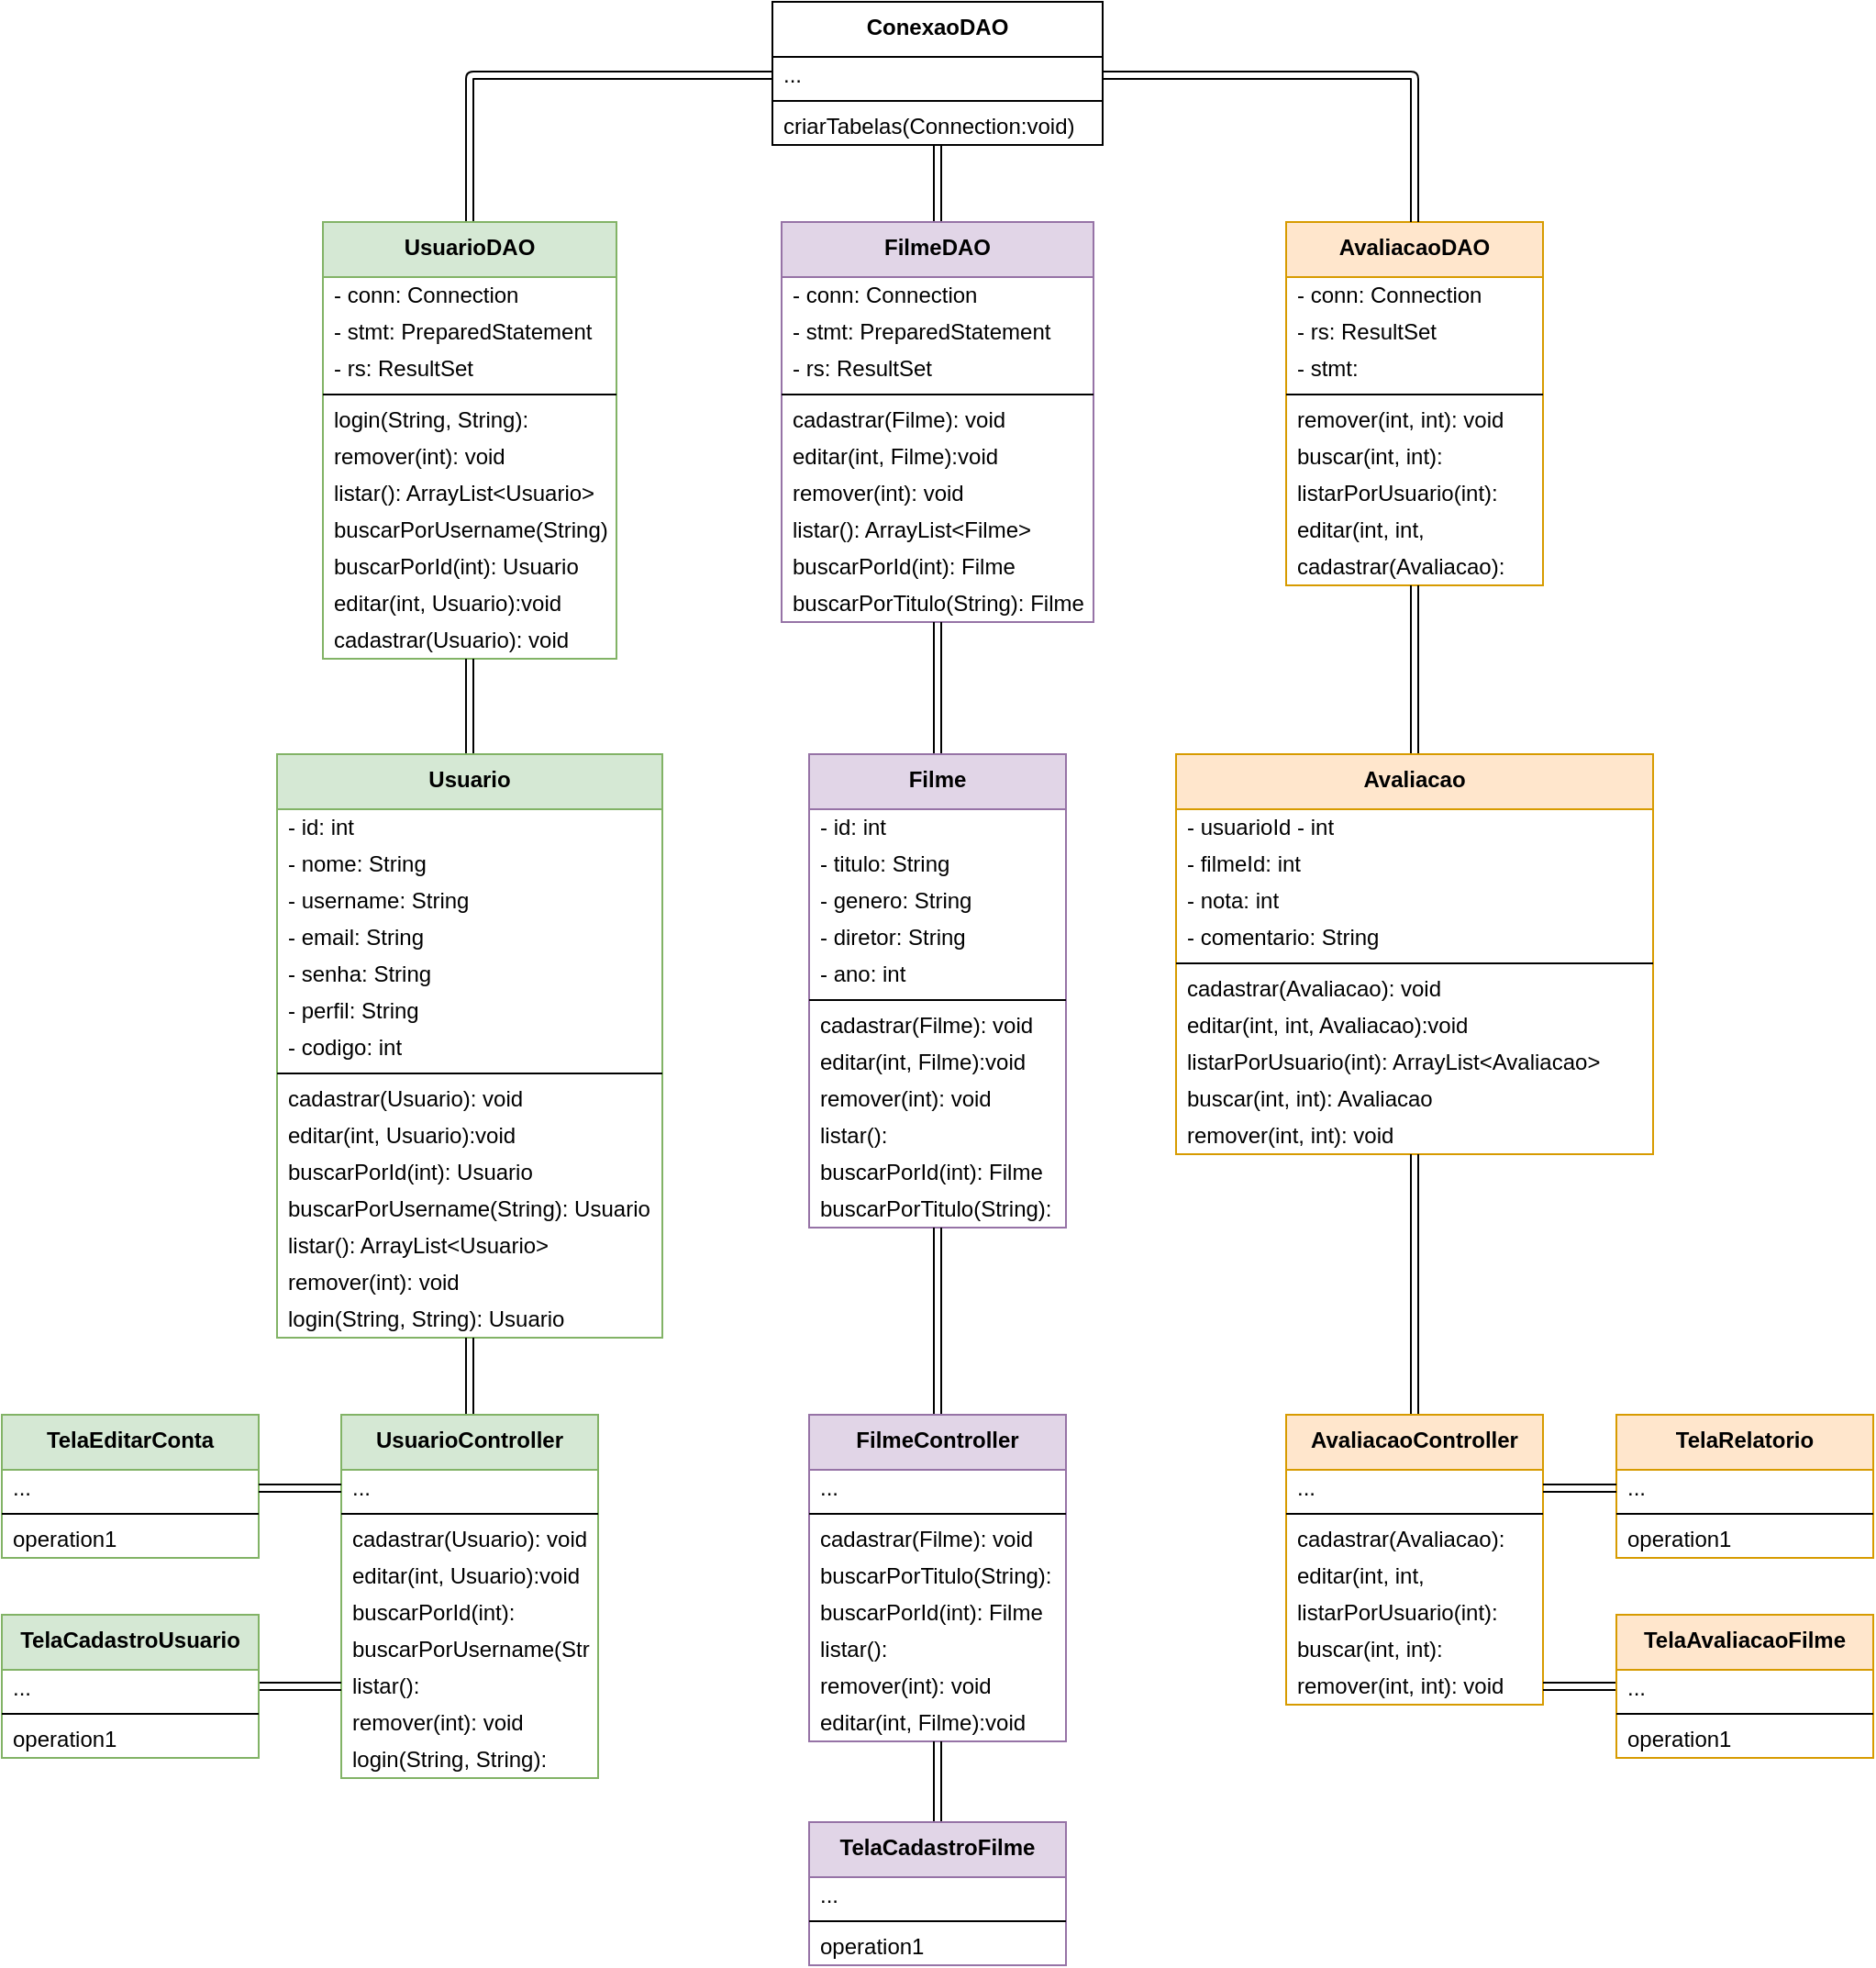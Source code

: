 <mxfile>
    <diagram id="ailxVuD2L2NNEw6C7hi7" name="Page-1">
        <mxGraphModel dx="1941" dy="849" grid="1" gridSize="10" guides="1" tooltips="1" connect="1" arrows="1" fold="1" page="1" pageScale="1" pageWidth="850" pageHeight="1100" math="0" shadow="0">
            <root>
                <mxCell id="0"/>
                <mxCell id="1" parent="0"/>
                <mxCell id="2" value="&lt;b&gt;ConexaoDAO&lt;/b&gt;" style="swimlane;fontStyle=0;align=center;verticalAlign=top;childLayout=stackLayout;horizontal=1;startSize=30;horizontalStack=0;resizeParent=1;resizeParentMax=0;resizeLast=0;collapsible=0;marginBottom=0;html=1;whiteSpace=wrap;" parent="1" vertex="1">
                    <mxGeometry x="180" y="30" width="180" height="78" as="geometry"/>
                </mxCell>
                <mxCell id="6" value="..." style="text;html=1;strokeColor=none;fillColor=none;align=left;verticalAlign=middle;spacingLeft=4;spacingRight=4;overflow=hidden;rotatable=0;points=[[0,0.5],[1,0.5]];portConstraint=eastwest;whiteSpace=wrap;" parent="2" vertex="1">
                    <mxGeometry y="30" width="180" height="20" as="geometry"/>
                </mxCell>
                <mxCell id="7" value="" style="line;strokeWidth=1;fillColor=none;align=left;verticalAlign=middle;spacingTop=-1;spacingLeft=3;spacingRight=3;rotatable=0;labelPosition=right;points=[];portConstraint=eastwest;" parent="2" vertex="1">
                    <mxGeometry y="50" width="180" height="8" as="geometry"/>
                </mxCell>
                <mxCell id="166" value="criarTabelas(Connection:void)" style="text;html=1;strokeColor=none;fillColor=none;align=left;verticalAlign=middle;spacingLeft=4;spacingRight=4;overflow=hidden;rotatable=0;points=[[0,0.5],[1,0.5]];portConstraint=eastwest;whiteSpace=wrap;" vertex="1" parent="2">
                    <mxGeometry y="58" width="180" height="20" as="geometry"/>
                </mxCell>
                <mxCell id="165" style="edgeStyle=none;html=1;exitX=0.5;exitY=0;exitDx=0;exitDy=0;entryX=0;entryY=0.5;entryDx=0;entryDy=0;shape=link;" edge="1" parent="1" source="10" target="6">
                    <mxGeometry relative="1" as="geometry">
                        <Array as="points">
                            <mxPoint x="15" y="70"/>
                        </Array>
                    </mxGeometry>
                </mxCell>
                <mxCell id="10" value="&lt;b&gt;UsuarioDAO&lt;/b&gt;" style="swimlane;fontStyle=0;align=center;verticalAlign=top;childLayout=stackLayout;horizontal=1;startSize=30;horizontalStack=0;resizeParent=1;resizeParentMax=0;resizeLast=0;collapsible=0;marginBottom=0;html=1;whiteSpace=wrap;fillColor=#d5e8d4;strokeColor=#82b366;" parent="1" vertex="1">
                    <mxGeometry x="-65" y="150" width="160" height="238" as="geometry"/>
                </mxCell>
                <mxCell id="11" value="- conn: Connection" style="text;html=1;strokeColor=none;fillColor=none;align=left;verticalAlign=middle;spacingLeft=4;spacingRight=4;overflow=hidden;rotatable=0;points=[[0,0.5],[1,0.5]];portConstraint=eastwest;whiteSpace=wrap;" parent="10" vertex="1">
                    <mxGeometry y="30" width="160" height="20" as="geometry"/>
                </mxCell>
                <mxCell id="49" value="- stmt: PreparedStatement" style="text;html=1;strokeColor=none;fillColor=none;align=left;verticalAlign=middle;spacingLeft=4;spacingRight=4;overflow=hidden;rotatable=0;points=[[0,0.5],[1,0.5]];portConstraint=eastwest;whiteSpace=wrap;" parent="10" vertex="1">
                    <mxGeometry y="50" width="160" height="20" as="geometry"/>
                </mxCell>
                <mxCell id="50" value="- rs: ResultSet" style="text;html=1;strokeColor=none;fillColor=none;align=left;verticalAlign=middle;spacingLeft=4;spacingRight=4;overflow=hidden;rotatable=0;points=[[0,0.5],[1,0.5]];portConstraint=eastwest;whiteSpace=wrap;" parent="10" vertex="1">
                    <mxGeometry y="70" width="160" height="20" as="geometry"/>
                </mxCell>
                <mxCell id="12" value="" style="line;strokeWidth=1;fillColor=none;align=left;verticalAlign=middle;spacingTop=-1;spacingLeft=3;spacingRight=3;rotatable=0;labelPosition=right;points=[];portConstraint=eastwest;" parent="10" vertex="1">
                    <mxGeometry y="90" width="160" height="8" as="geometry"/>
                </mxCell>
                <mxCell id="102" value="login(String, String): Usuario" style="text;html=1;strokeColor=none;fillColor=none;align=left;verticalAlign=middle;spacingLeft=4;spacingRight=4;overflow=hidden;rotatable=0;points=[[0,0.5],[1,0.5]];portConstraint=eastwest;whiteSpace=wrap;" vertex="1" parent="10">
                    <mxGeometry y="98" width="160" height="20" as="geometry"/>
                </mxCell>
                <mxCell id="101" value="remover(int): void" style="text;html=1;strokeColor=none;fillColor=none;align=left;verticalAlign=middle;spacingLeft=4;spacingRight=4;overflow=hidden;rotatable=0;points=[[0,0.5],[1,0.5]];portConstraint=eastwest;whiteSpace=wrap;" vertex="1" parent="10">
                    <mxGeometry y="118" width="160" height="20" as="geometry"/>
                </mxCell>
                <mxCell id="100" value="listar(): ArrayList&amp;lt;Usuario&amp;gt;" style="text;html=1;strokeColor=none;fillColor=none;align=left;verticalAlign=middle;spacingLeft=4;spacingRight=4;overflow=hidden;rotatable=0;points=[[0,0.5],[1,0.5]];portConstraint=eastwest;whiteSpace=wrap;" vertex="1" parent="10">
                    <mxGeometry y="138" width="160" height="20" as="geometry"/>
                </mxCell>
                <mxCell id="99" value="buscarPorUsername(String): Usuario" style="text;html=1;strokeColor=none;fillColor=none;align=left;verticalAlign=middle;spacingLeft=4;spacingRight=4;overflow=hidden;rotatable=0;points=[[0,0.5],[1,0.5]];portConstraint=eastwest;whiteSpace=wrap;" vertex="1" parent="10">
                    <mxGeometry y="158" width="160" height="20" as="geometry"/>
                </mxCell>
                <mxCell id="98" value="buscarPorId(int): Usuario" style="text;html=1;strokeColor=none;fillColor=none;align=left;verticalAlign=middle;spacingLeft=4;spacingRight=4;overflow=hidden;rotatable=0;points=[[0,0.5],[1,0.5]];portConstraint=eastwest;whiteSpace=wrap;" vertex="1" parent="10">
                    <mxGeometry y="178" width="160" height="20" as="geometry"/>
                </mxCell>
                <mxCell id="97" value="editar(int, Usuario):void" style="text;html=1;strokeColor=none;fillColor=none;align=left;verticalAlign=middle;spacingLeft=4;spacingRight=4;overflow=hidden;rotatable=0;points=[[0,0.5],[1,0.5]];portConstraint=eastwest;whiteSpace=wrap;" vertex="1" parent="10">
                    <mxGeometry y="198" width="160" height="20" as="geometry"/>
                </mxCell>
                <mxCell id="96" value="cadastrar(Usuario): void" style="text;html=1;strokeColor=none;fillColor=none;align=left;verticalAlign=middle;spacingLeft=4;spacingRight=4;overflow=hidden;rotatable=0;points=[[0,0.5],[1,0.5]];portConstraint=eastwest;whiteSpace=wrap;" vertex="1" parent="10">
                    <mxGeometry y="218" width="160" height="20" as="geometry"/>
                </mxCell>
                <mxCell id="147" value="" style="edgeStyle=none;html=1;shape=link;" edge="1" parent="1" source="14">
                    <mxGeometry relative="1" as="geometry">
                        <mxPoint x="270" y="108" as="targetPoint"/>
                    </mxGeometry>
                </mxCell>
                <mxCell id="14" value="&lt;b&gt;FilmeDAO&lt;/b&gt;" style="swimlane;fontStyle=0;align=center;verticalAlign=top;childLayout=stackLayout;horizontal=1;startSize=30;horizontalStack=0;resizeParent=1;resizeParentMax=0;resizeLast=0;collapsible=0;marginBottom=0;html=1;whiteSpace=wrap;fillColor=#e1d5e7;strokeColor=#9673a6;" parent="1" vertex="1">
                    <mxGeometry x="185" y="150" width="170" height="218" as="geometry"/>
                </mxCell>
                <mxCell id="64" value="- conn: Connection" style="text;html=1;strokeColor=none;fillColor=none;align=left;verticalAlign=middle;spacingLeft=4;spacingRight=4;overflow=hidden;rotatable=0;points=[[0,0.5],[1,0.5]];portConstraint=eastwest;whiteSpace=wrap;" vertex="1" parent="14">
                    <mxGeometry y="30" width="170" height="20" as="geometry"/>
                </mxCell>
                <mxCell id="65" value="- stmt: PreparedStatement" style="text;html=1;strokeColor=none;fillColor=none;align=left;verticalAlign=middle;spacingLeft=4;spacingRight=4;overflow=hidden;rotatable=0;points=[[0,0.5],[1,0.5]];portConstraint=eastwest;whiteSpace=wrap;" vertex="1" parent="14">
                    <mxGeometry y="50" width="170" height="20" as="geometry"/>
                </mxCell>
                <mxCell id="66" value="- rs: ResultSet" style="text;html=1;strokeColor=none;fillColor=none;align=left;verticalAlign=middle;spacingLeft=4;spacingRight=4;overflow=hidden;rotatable=0;points=[[0,0.5],[1,0.5]];portConstraint=eastwest;whiteSpace=wrap;" vertex="1" parent="14">
                    <mxGeometry y="70" width="170" height="20" as="geometry"/>
                </mxCell>
                <mxCell id="16" value="" style="line;strokeWidth=1;fillColor=none;align=left;verticalAlign=middle;spacingTop=-1;spacingLeft=3;spacingRight=3;rotatable=0;labelPosition=right;points=[];portConstraint=eastwest;" parent="14" vertex="1">
                    <mxGeometry y="90" width="170" height="8" as="geometry"/>
                </mxCell>
                <mxCell id="110" value="cadastrar(Filme): void" style="text;html=1;strokeColor=none;fillColor=none;align=left;verticalAlign=middle;spacingLeft=4;spacingRight=4;overflow=hidden;rotatable=0;points=[[0,0.5],[1,0.5]];portConstraint=eastwest;whiteSpace=wrap;" vertex="1" parent="14">
                    <mxGeometry y="98" width="170" height="20" as="geometry"/>
                </mxCell>
                <mxCell id="111" value="editar(int, Filme):void" style="text;html=1;strokeColor=none;fillColor=none;align=left;verticalAlign=middle;spacingLeft=4;spacingRight=4;overflow=hidden;rotatable=0;points=[[0,0.5],[1,0.5]];portConstraint=eastwest;whiteSpace=wrap;" vertex="1" parent="14">
                    <mxGeometry y="118" width="170" height="20" as="geometry"/>
                </mxCell>
                <mxCell id="115" value="remover(int): void" style="text;html=1;strokeColor=none;fillColor=none;align=left;verticalAlign=middle;spacingLeft=4;spacingRight=4;overflow=hidden;rotatable=0;points=[[0,0.5],[1,0.5]];portConstraint=eastwest;whiteSpace=wrap;" vertex="1" parent="14">
                    <mxGeometry y="138" width="170" height="20" as="geometry"/>
                </mxCell>
                <mxCell id="114" value="listar(): ArrayList&amp;lt;Filme&amp;gt;" style="text;html=1;strokeColor=none;fillColor=none;align=left;verticalAlign=middle;spacingLeft=4;spacingRight=4;overflow=hidden;rotatable=0;points=[[0,0.5],[1,0.5]];portConstraint=eastwest;whiteSpace=wrap;" vertex="1" parent="14">
                    <mxGeometry y="158" width="170" height="20" as="geometry"/>
                </mxCell>
                <mxCell id="112" value="buscarPorId(int): Filme" style="text;html=1;strokeColor=none;fillColor=none;align=left;verticalAlign=middle;spacingLeft=4;spacingRight=4;overflow=hidden;rotatable=0;points=[[0,0.5],[1,0.5]];portConstraint=eastwest;whiteSpace=wrap;" vertex="1" parent="14">
                    <mxGeometry y="178" width="170" height="20" as="geometry"/>
                </mxCell>
                <mxCell id="117" value="buscarPorTitulo(String): Filme" style="text;html=1;strokeColor=none;fillColor=none;align=left;verticalAlign=middle;spacingLeft=4;spacingRight=4;overflow=hidden;rotatable=0;points=[[0,0.5],[1,0.5]];portConstraint=eastwest;whiteSpace=wrap;" vertex="1" parent="14">
                    <mxGeometry y="198" width="170" height="20" as="geometry"/>
                </mxCell>
                <mxCell id="18" value="&lt;b&gt;AvaliacaoDAO&lt;/b&gt;" style="swimlane;fontStyle=0;align=center;verticalAlign=top;childLayout=stackLayout;horizontal=1;startSize=30;horizontalStack=0;resizeParent=1;resizeParentMax=0;resizeLast=0;collapsible=0;marginBottom=0;html=1;whiteSpace=wrap;fillColor=#ffe6cc;strokeColor=#d79b00;" parent="1" vertex="1">
                    <mxGeometry x="460" y="150" width="140" height="198" as="geometry"/>
                </mxCell>
                <mxCell id="67" value="- conn: Connection" style="text;html=1;strokeColor=none;fillColor=none;align=left;verticalAlign=middle;spacingLeft=4;spacingRight=4;overflow=hidden;rotatable=0;points=[[0,0.5],[1,0.5]];portConstraint=eastwest;whiteSpace=wrap;" vertex="1" parent="18">
                    <mxGeometry y="30" width="140" height="20" as="geometry"/>
                </mxCell>
                <mxCell id="69" value="- rs: ResultSet" style="text;html=1;strokeColor=none;fillColor=none;align=left;verticalAlign=middle;spacingLeft=4;spacingRight=4;overflow=hidden;rotatable=0;points=[[0,0.5],[1,0.5]];portConstraint=eastwest;whiteSpace=wrap;" vertex="1" parent="18">
                    <mxGeometry y="50" width="140" height="20" as="geometry"/>
                </mxCell>
                <mxCell id="68" value="- stmt: PreparedStatement" style="text;html=1;strokeColor=none;fillColor=none;align=left;verticalAlign=middle;spacingLeft=4;spacingRight=4;overflow=hidden;rotatable=0;points=[[0,0.5],[1,0.5]];portConstraint=eastwest;whiteSpace=wrap;" vertex="1" parent="18">
                    <mxGeometry y="70" width="140" height="20" as="geometry"/>
                </mxCell>
                <mxCell id="20" value="" style="line;strokeWidth=1;fillColor=none;align=left;verticalAlign=middle;spacingTop=-1;spacingLeft=3;spacingRight=3;rotatable=0;labelPosition=right;points=[];portConstraint=eastwest;" parent="18" vertex="1">
                    <mxGeometry y="90" width="140" height="8" as="geometry"/>
                </mxCell>
                <mxCell id="145" value="remover(int, int): void" style="text;html=1;strokeColor=none;fillColor=none;align=left;verticalAlign=middle;spacingLeft=4;spacingRight=4;overflow=hidden;rotatable=0;points=[[0,0.5],[1,0.5]];portConstraint=eastwest;whiteSpace=wrap;" vertex="1" parent="18">
                    <mxGeometry y="98" width="140" height="20" as="geometry"/>
                </mxCell>
                <mxCell id="144" value="buscar(int, int): Avaliacao" style="text;html=1;strokeColor=none;fillColor=none;align=left;verticalAlign=middle;spacingLeft=4;spacingRight=4;overflow=hidden;rotatable=0;points=[[0,0.5],[1,0.5]];portConstraint=eastwest;whiteSpace=wrap;" vertex="1" parent="18">
                    <mxGeometry y="118" width="140" height="20" as="geometry"/>
                </mxCell>
                <mxCell id="143" value="listarPorUsuario(int): ArrayList&amp;lt;Avaliacao&amp;gt;" style="text;html=1;strokeColor=none;fillColor=none;align=left;verticalAlign=middle;spacingLeft=4;spacingRight=4;overflow=hidden;rotatable=0;points=[[0,0.5],[1,0.5]];portConstraint=eastwest;whiteSpace=wrap;" vertex="1" parent="18">
                    <mxGeometry y="138" width="140" height="20" as="geometry"/>
                </mxCell>
                <mxCell id="142" value="editar(int, int, Avaliacao):void" style="text;html=1;strokeColor=none;fillColor=none;align=left;verticalAlign=middle;spacingLeft=4;spacingRight=4;overflow=hidden;rotatable=0;points=[[0,0.5],[1,0.5]];portConstraint=eastwest;whiteSpace=wrap;" vertex="1" parent="18">
                    <mxGeometry y="158" width="140" height="20" as="geometry"/>
                </mxCell>
                <mxCell id="141" value="cadastrar(Avaliacao): void" style="text;html=1;strokeColor=none;fillColor=none;align=left;verticalAlign=middle;spacingLeft=4;spacingRight=4;overflow=hidden;rotatable=0;points=[[0,0.5],[1,0.5]];portConstraint=eastwest;whiteSpace=wrap;" vertex="1" parent="18">
                    <mxGeometry y="178" width="140" height="20" as="geometry"/>
                </mxCell>
                <mxCell id="149" value="" style="edgeStyle=none;html=1;shape=link;" edge="1" parent="1" source="22" target="96">
                    <mxGeometry relative="1" as="geometry"/>
                </mxCell>
                <mxCell id="22" value="&lt;b&gt;Usuario&lt;/b&gt;" style="swimlane;fontStyle=0;align=center;verticalAlign=top;childLayout=stackLayout;horizontal=1;startSize=30;horizontalStack=0;resizeParent=1;resizeParentMax=0;resizeLast=0;collapsible=0;marginBottom=0;html=1;whiteSpace=wrap;fillColor=#d5e8d4;strokeColor=#82b366;" parent="1" vertex="1">
                    <mxGeometry x="-90" y="440" width="210" height="318" as="geometry"/>
                </mxCell>
                <mxCell id="23" value="- id: int" style="text;html=1;strokeColor=none;fillColor=none;align=left;verticalAlign=middle;spacingLeft=4;spacingRight=4;overflow=hidden;rotatable=0;points=[[0,0.5],[1,0.5]];portConstraint=eastwest;whiteSpace=wrap;" parent="22" vertex="1">
                    <mxGeometry y="30" width="210" height="20" as="geometry"/>
                </mxCell>
                <mxCell id="34" value="- nome: String" style="text;html=1;strokeColor=none;fillColor=none;align=left;verticalAlign=middle;spacingLeft=4;spacingRight=4;overflow=hidden;rotatable=0;points=[[0,0.5],[1,0.5]];portConstraint=eastwest;whiteSpace=wrap;" parent="22" vertex="1">
                    <mxGeometry y="50" width="210" height="20" as="geometry"/>
                </mxCell>
                <mxCell id="41" value="- username: String" style="text;html=1;strokeColor=none;fillColor=none;align=left;verticalAlign=middle;spacingLeft=4;spacingRight=4;overflow=hidden;rotatable=0;points=[[0,0.5],[1,0.5]];portConstraint=eastwest;whiteSpace=wrap;" parent="22" vertex="1">
                    <mxGeometry y="70" width="210" height="20" as="geometry"/>
                </mxCell>
                <mxCell id="36" value="- email: String" style="text;html=1;strokeColor=none;fillColor=none;align=left;verticalAlign=middle;spacingLeft=4;spacingRight=4;overflow=hidden;rotatable=0;points=[[0,0.5],[1,0.5]];portConstraint=eastwest;whiteSpace=wrap;" parent="22" vertex="1">
                    <mxGeometry y="90" width="210" height="20" as="geometry"/>
                </mxCell>
                <mxCell id="37" value="- senha: String" style="text;html=1;strokeColor=none;fillColor=none;align=left;verticalAlign=middle;spacingLeft=4;spacingRight=4;overflow=hidden;rotatable=0;points=[[0,0.5],[1,0.5]];portConstraint=eastwest;whiteSpace=wrap;" parent="22" vertex="1">
                    <mxGeometry y="110" width="210" height="20" as="geometry"/>
                </mxCell>
                <mxCell id="39" value="- perfil: String" style="text;html=1;strokeColor=none;fillColor=none;align=left;verticalAlign=middle;spacingLeft=4;spacingRight=4;overflow=hidden;rotatable=0;points=[[0,0.5],[1,0.5]];portConstraint=eastwest;whiteSpace=wrap;" parent="22" vertex="1">
                    <mxGeometry y="130" width="210" height="20" as="geometry"/>
                </mxCell>
                <mxCell id="40" value="- codigo: int" style="text;html=1;strokeColor=none;fillColor=none;align=left;verticalAlign=middle;spacingLeft=4;spacingRight=4;overflow=hidden;rotatable=0;points=[[0,0.5],[1,0.5]];portConstraint=eastwest;whiteSpace=wrap;" parent="22" vertex="1">
                    <mxGeometry y="150" width="210" height="20" as="geometry"/>
                </mxCell>
                <mxCell id="24" value="" style="line;strokeWidth=1;fillColor=none;align=left;verticalAlign=middle;spacingTop=-1;spacingLeft=3;spacingRight=3;rotatable=0;labelPosition=right;points=[];portConstraint=eastwest;" parent="22" vertex="1">
                    <mxGeometry y="170" width="210" height="8" as="geometry"/>
                </mxCell>
                <mxCell id="25" value="cadastrar(Usuario): void" style="text;html=1;strokeColor=none;fillColor=none;align=left;verticalAlign=middle;spacingLeft=4;spacingRight=4;overflow=hidden;rotatable=0;points=[[0,0.5],[1,0.5]];portConstraint=eastwest;whiteSpace=wrap;" parent="22" vertex="1">
                    <mxGeometry y="178" width="210" height="20" as="geometry"/>
                </mxCell>
                <mxCell id="90" value="editar(int, Usuario):void" style="text;html=1;strokeColor=none;fillColor=none;align=left;verticalAlign=middle;spacingLeft=4;spacingRight=4;overflow=hidden;rotatable=0;points=[[0,0.5],[1,0.5]];portConstraint=eastwest;whiteSpace=wrap;" vertex="1" parent="22">
                    <mxGeometry y="198" width="210" height="20" as="geometry"/>
                </mxCell>
                <mxCell id="91" value="buscarPorId(int): Usuario" style="text;html=1;strokeColor=none;fillColor=none;align=left;verticalAlign=middle;spacingLeft=4;spacingRight=4;overflow=hidden;rotatable=0;points=[[0,0.5],[1,0.5]];portConstraint=eastwest;whiteSpace=wrap;" vertex="1" parent="22">
                    <mxGeometry y="218" width="210" height="20" as="geometry"/>
                </mxCell>
                <mxCell id="92" value="buscarPorUsername(String): Usuario" style="text;html=1;strokeColor=none;fillColor=none;align=left;verticalAlign=middle;spacingLeft=4;spacingRight=4;overflow=hidden;rotatable=0;points=[[0,0.5],[1,0.5]];portConstraint=eastwest;whiteSpace=wrap;" vertex="1" parent="22">
                    <mxGeometry y="238" width="210" height="20" as="geometry"/>
                </mxCell>
                <mxCell id="93" value="listar(): ArrayList&amp;lt;Usuario&amp;gt;" style="text;html=1;strokeColor=none;fillColor=none;align=left;verticalAlign=middle;spacingLeft=4;spacingRight=4;overflow=hidden;rotatable=0;points=[[0,0.5],[1,0.5]];portConstraint=eastwest;whiteSpace=wrap;" vertex="1" parent="22">
                    <mxGeometry y="258" width="210" height="20" as="geometry"/>
                </mxCell>
                <mxCell id="94" value="remover(int): void" style="text;html=1;strokeColor=none;fillColor=none;align=left;verticalAlign=middle;spacingLeft=4;spacingRight=4;overflow=hidden;rotatable=0;points=[[0,0.5],[1,0.5]];portConstraint=eastwest;whiteSpace=wrap;" vertex="1" parent="22">
                    <mxGeometry y="278" width="210" height="20" as="geometry"/>
                </mxCell>
                <mxCell id="95" value="login(String, String): Usuario" style="text;html=1;strokeColor=none;fillColor=none;align=left;verticalAlign=middle;spacingLeft=4;spacingRight=4;overflow=hidden;rotatable=0;points=[[0,0.5],[1,0.5]];portConstraint=eastwest;whiteSpace=wrap;" vertex="1" parent="22">
                    <mxGeometry y="298" width="210" height="20" as="geometry"/>
                </mxCell>
                <mxCell id="151" value="" style="edgeStyle=none;html=1;shape=link;" edge="1" parent="1" source="26" target="117">
                    <mxGeometry relative="1" as="geometry"/>
                </mxCell>
                <mxCell id="26" value="&lt;b&gt;Filme&lt;/b&gt;" style="swimlane;fontStyle=0;align=center;verticalAlign=top;childLayout=stackLayout;horizontal=1;startSize=30;horizontalStack=0;resizeParent=1;resizeParentMax=0;resizeLast=0;collapsible=0;marginBottom=0;html=1;whiteSpace=wrap;fillColor=#e1d5e7;strokeColor=#9673a6;" parent="1" vertex="1">
                    <mxGeometry x="200" y="440" width="140" height="258" as="geometry"/>
                </mxCell>
                <mxCell id="27" value="- id: int" style="text;html=1;strokeColor=none;fillColor=none;align=left;verticalAlign=middle;spacingLeft=4;spacingRight=4;overflow=hidden;rotatable=0;points=[[0,0.5],[1,0.5]];portConstraint=eastwest;whiteSpace=wrap;" parent="26" vertex="1">
                    <mxGeometry y="30" width="140" height="20" as="geometry"/>
                </mxCell>
                <mxCell id="42" value="- titulo: String" style="text;html=1;strokeColor=none;fillColor=none;align=left;verticalAlign=middle;spacingLeft=4;spacingRight=4;overflow=hidden;rotatable=0;points=[[0,0.5],[1,0.5]];portConstraint=eastwest;whiteSpace=wrap;" parent="26" vertex="1">
                    <mxGeometry y="50" width="140" height="20" as="geometry"/>
                </mxCell>
                <mxCell id="44" value="- genero: String" style="text;html=1;strokeColor=none;fillColor=none;align=left;verticalAlign=middle;spacingLeft=4;spacingRight=4;overflow=hidden;rotatable=0;points=[[0,0.5],[1,0.5]];portConstraint=eastwest;whiteSpace=wrap;" parent="26" vertex="1">
                    <mxGeometry y="70" width="140" height="20" as="geometry"/>
                </mxCell>
                <mxCell id="45" value="- diretor: String" style="text;html=1;strokeColor=none;fillColor=none;align=left;verticalAlign=middle;spacingLeft=4;spacingRight=4;overflow=hidden;rotatable=0;points=[[0,0.5],[1,0.5]];portConstraint=eastwest;whiteSpace=wrap;" parent="26" vertex="1">
                    <mxGeometry y="90" width="140" height="20" as="geometry"/>
                </mxCell>
                <mxCell id="43" value="- ano: int" style="text;html=1;strokeColor=none;fillColor=none;align=left;verticalAlign=middle;spacingLeft=4;spacingRight=4;overflow=hidden;rotatable=0;points=[[0,0.5],[1,0.5]];portConstraint=eastwest;whiteSpace=wrap;" parent="26" vertex="1">
                    <mxGeometry y="110" width="140" height="20" as="geometry"/>
                </mxCell>
                <mxCell id="28" value="" style="line;strokeWidth=1;fillColor=none;align=left;verticalAlign=middle;spacingTop=-1;spacingLeft=3;spacingRight=3;rotatable=0;labelPosition=right;points=[];portConstraint=eastwest;" parent="26" vertex="1">
                    <mxGeometry y="130" width="140" height="8" as="geometry"/>
                </mxCell>
                <mxCell id="124" value="cadastrar(Filme): void" style="text;html=1;strokeColor=none;fillColor=none;align=left;verticalAlign=middle;spacingLeft=4;spacingRight=4;overflow=hidden;rotatable=0;points=[[0,0.5],[1,0.5]];portConstraint=eastwest;whiteSpace=wrap;" vertex="1" parent="26">
                    <mxGeometry y="138" width="140" height="20" as="geometry"/>
                </mxCell>
                <mxCell id="125" value="editar(int, Filme):void" style="text;html=1;strokeColor=none;fillColor=none;align=left;verticalAlign=middle;spacingLeft=4;spacingRight=4;overflow=hidden;rotatable=0;points=[[0,0.5],[1,0.5]];portConstraint=eastwest;whiteSpace=wrap;" vertex="1" parent="26">
                    <mxGeometry y="158" width="140" height="20" as="geometry"/>
                </mxCell>
                <mxCell id="126" value="remover(int): void" style="text;html=1;strokeColor=none;fillColor=none;align=left;verticalAlign=middle;spacingLeft=4;spacingRight=4;overflow=hidden;rotatable=0;points=[[0,0.5],[1,0.5]];portConstraint=eastwest;whiteSpace=wrap;" vertex="1" parent="26">
                    <mxGeometry y="178" width="140" height="20" as="geometry"/>
                </mxCell>
                <mxCell id="127" value="listar(): ArrayList&amp;lt;Filme&amp;gt;" style="text;html=1;strokeColor=none;fillColor=none;align=left;verticalAlign=middle;spacingLeft=4;spacingRight=4;overflow=hidden;rotatable=0;points=[[0,0.5],[1,0.5]];portConstraint=eastwest;whiteSpace=wrap;" vertex="1" parent="26">
                    <mxGeometry y="198" width="140" height="20" as="geometry"/>
                </mxCell>
                <mxCell id="128" value="buscarPorId(int): Filme" style="text;html=1;strokeColor=none;fillColor=none;align=left;verticalAlign=middle;spacingLeft=4;spacingRight=4;overflow=hidden;rotatable=0;points=[[0,0.5],[1,0.5]];portConstraint=eastwest;whiteSpace=wrap;" vertex="1" parent="26">
                    <mxGeometry y="218" width="140" height="20" as="geometry"/>
                </mxCell>
                <mxCell id="129" value="buscarPorTitulo(String): Filme" style="text;html=1;strokeColor=none;fillColor=none;align=left;verticalAlign=middle;spacingLeft=4;spacingRight=4;overflow=hidden;rotatable=0;points=[[0,0.5],[1,0.5]];portConstraint=eastwest;whiteSpace=wrap;" vertex="1" parent="26">
                    <mxGeometry y="238" width="140" height="20" as="geometry"/>
                </mxCell>
                <mxCell id="148" value="" style="edgeStyle=none;html=1;shape=link;" edge="1" parent="1" source="30" target="141">
                    <mxGeometry relative="1" as="geometry"/>
                </mxCell>
                <mxCell id="30" value="&lt;b&gt;Avaliacao&lt;/b&gt;" style="swimlane;fontStyle=0;align=center;verticalAlign=top;childLayout=stackLayout;horizontal=1;startSize=30;horizontalStack=0;resizeParent=1;resizeParentMax=0;resizeLast=0;collapsible=0;marginBottom=0;html=1;whiteSpace=wrap;fillColor=#ffe6cc;strokeColor=#d79b00;" parent="1" vertex="1">
                    <mxGeometry x="400" y="440" width="260" height="218" as="geometry"/>
                </mxCell>
                <mxCell id="31" value="- usuarioId - int" style="text;html=1;strokeColor=none;fillColor=none;align=left;verticalAlign=middle;spacingLeft=4;spacingRight=4;overflow=hidden;rotatable=0;points=[[0,0.5],[1,0.5]];portConstraint=eastwest;whiteSpace=wrap;" parent="30" vertex="1">
                    <mxGeometry y="30" width="260" height="20" as="geometry"/>
                </mxCell>
                <mxCell id="46" value="- filmeId: int" style="text;html=1;strokeColor=none;fillColor=none;align=left;verticalAlign=middle;spacingLeft=4;spacingRight=4;overflow=hidden;rotatable=0;points=[[0,0.5],[1,0.5]];portConstraint=eastwest;whiteSpace=wrap;" parent="30" vertex="1">
                    <mxGeometry y="50" width="260" height="20" as="geometry"/>
                </mxCell>
                <mxCell id="47" value="- nota: int" style="text;html=1;strokeColor=none;fillColor=none;align=left;verticalAlign=middle;spacingLeft=4;spacingRight=4;overflow=hidden;rotatable=0;points=[[0,0.5],[1,0.5]];portConstraint=eastwest;whiteSpace=wrap;" parent="30" vertex="1">
                    <mxGeometry y="70" width="260" height="20" as="geometry"/>
                </mxCell>
                <mxCell id="48" value="- comentario: String" style="text;html=1;strokeColor=none;fillColor=none;align=left;verticalAlign=middle;spacingLeft=4;spacingRight=4;overflow=hidden;rotatable=0;points=[[0,0.5],[1,0.5]];portConstraint=eastwest;whiteSpace=wrap;" parent="30" vertex="1">
                    <mxGeometry y="90" width="260" height="20" as="geometry"/>
                </mxCell>
                <mxCell id="32" value="" style="line;strokeWidth=1;fillColor=none;align=left;verticalAlign=middle;spacingTop=-1;spacingLeft=3;spacingRight=3;rotatable=0;labelPosition=right;points=[];portConstraint=eastwest;" parent="30" vertex="1">
                    <mxGeometry y="110" width="260" height="8" as="geometry"/>
                </mxCell>
                <mxCell id="130" value="cadastrar(Avaliacao): void" style="text;html=1;strokeColor=none;fillColor=none;align=left;verticalAlign=middle;spacingLeft=4;spacingRight=4;overflow=hidden;rotatable=0;points=[[0,0.5],[1,0.5]];portConstraint=eastwest;whiteSpace=wrap;" vertex="1" parent="30">
                    <mxGeometry y="118" width="260" height="20" as="geometry"/>
                </mxCell>
                <mxCell id="131" value="editar(int, int, Avaliacao):void" style="text;html=1;strokeColor=none;fillColor=none;align=left;verticalAlign=middle;spacingLeft=4;spacingRight=4;overflow=hidden;rotatable=0;points=[[0,0.5],[1,0.5]];portConstraint=eastwest;whiteSpace=wrap;" vertex="1" parent="30">
                    <mxGeometry y="138" width="260" height="20" as="geometry"/>
                </mxCell>
                <mxCell id="132" value="listarPorUsuario(int): ArrayList&amp;lt;Avaliacao&amp;gt;" style="text;html=1;strokeColor=none;fillColor=none;align=left;verticalAlign=middle;spacingLeft=4;spacingRight=4;overflow=hidden;rotatable=0;points=[[0,0.5],[1,0.5]];portConstraint=eastwest;whiteSpace=wrap;" vertex="1" parent="30">
                    <mxGeometry y="158" width="260" height="20" as="geometry"/>
                </mxCell>
                <mxCell id="134" value="buscar(int, int): Avaliacao" style="text;html=1;strokeColor=none;fillColor=none;align=left;verticalAlign=middle;spacingLeft=4;spacingRight=4;overflow=hidden;rotatable=0;points=[[0,0.5],[1,0.5]];portConstraint=eastwest;whiteSpace=wrap;" vertex="1" parent="30">
                    <mxGeometry y="178" width="260" height="20" as="geometry"/>
                </mxCell>
                <mxCell id="133" value="remover(int, int): void" style="text;html=1;strokeColor=none;fillColor=none;align=left;verticalAlign=middle;spacingLeft=4;spacingRight=4;overflow=hidden;rotatable=0;points=[[0,0.5],[1,0.5]];portConstraint=eastwest;whiteSpace=wrap;" vertex="1" parent="30">
                    <mxGeometry y="198" width="260" height="20" as="geometry"/>
                </mxCell>
                <mxCell id="152" value="" style="edgeStyle=none;html=1;shape=link;" edge="1" parent="1" source="52" target="129">
                    <mxGeometry relative="1" as="geometry"/>
                </mxCell>
                <mxCell id="52" value="&lt;b&gt;FilmeController&lt;/b&gt;" style="swimlane;fontStyle=0;align=center;verticalAlign=top;childLayout=stackLayout;horizontal=1;startSize=30;horizontalStack=0;resizeParent=1;resizeParentMax=0;resizeLast=0;collapsible=0;marginBottom=0;html=1;whiteSpace=wrap;fillColor=#e1d5e7;strokeColor=#9673a6;" vertex="1" parent="1">
                    <mxGeometry x="200" y="800" width="140" height="178" as="geometry"/>
                </mxCell>
                <mxCell id="53" value="..." style="text;html=1;strokeColor=none;fillColor=none;align=left;verticalAlign=middle;spacingLeft=4;spacingRight=4;overflow=hidden;rotatable=0;points=[[0,0.5],[1,0.5]];portConstraint=eastwest;whiteSpace=wrap;" vertex="1" parent="52">
                    <mxGeometry y="30" width="140" height="20" as="geometry"/>
                </mxCell>
                <mxCell id="54" value="" style="line;strokeWidth=1;fillColor=none;align=left;verticalAlign=middle;spacingTop=-1;spacingLeft=3;spacingRight=3;rotatable=0;labelPosition=right;points=[];portConstraint=eastwest;" vertex="1" parent="52">
                    <mxGeometry y="50" width="140" height="8" as="geometry"/>
                </mxCell>
                <mxCell id="118" value="cadastrar(Filme): void" style="text;html=1;strokeColor=none;fillColor=none;align=left;verticalAlign=middle;spacingLeft=4;spacingRight=4;overflow=hidden;rotatable=0;points=[[0,0.5],[1,0.5]];portConstraint=eastwest;whiteSpace=wrap;" vertex="1" parent="52">
                    <mxGeometry y="58" width="140" height="20" as="geometry"/>
                </mxCell>
                <mxCell id="123" value="buscarPorTitulo(String): Filme" style="text;html=1;strokeColor=none;fillColor=none;align=left;verticalAlign=middle;spacingLeft=4;spacingRight=4;overflow=hidden;rotatable=0;points=[[0,0.5],[1,0.5]];portConstraint=eastwest;whiteSpace=wrap;" vertex="1" parent="52">
                    <mxGeometry y="78" width="140" height="20" as="geometry"/>
                </mxCell>
                <mxCell id="122" value="buscarPorId(int): Filme" style="text;html=1;strokeColor=none;fillColor=none;align=left;verticalAlign=middle;spacingLeft=4;spacingRight=4;overflow=hidden;rotatable=0;points=[[0,0.5],[1,0.5]];portConstraint=eastwest;whiteSpace=wrap;" vertex="1" parent="52">
                    <mxGeometry y="98" width="140" height="20" as="geometry"/>
                </mxCell>
                <mxCell id="121" value="listar(): ArrayList&amp;lt;Filme&amp;gt;" style="text;html=1;strokeColor=none;fillColor=none;align=left;verticalAlign=middle;spacingLeft=4;spacingRight=4;overflow=hidden;rotatable=0;points=[[0,0.5],[1,0.5]];portConstraint=eastwest;whiteSpace=wrap;" vertex="1" parent="52">
                    <mxGeometry y="118" width="140" height="20" as="geometry"/>
                </mxCell>
                <mxCell id="120" value="remover(int): void" style="text;html=1;strokeColor=none;fillColor=none;align=left;verticalAlign=middle;spacingLeft=4;spacingRight=4;overflow=hidden;rotatable=0;points=[[0,0.5],[1,0.5]];portConstraint=eastwest;whiteSpace=wrap;" vertex="1" parent="52">
                    <mxGeometry y="138" width="140" height="20" as="geometry"/>
                </mxCell>
                <mxCell id="119" value="editar(int, Filme):void" style="text;html=1;strokeColor=none;fillColor=none;align=left;verticalAlign=middle;spacingLeft=4;spacingRight=4;overflow=hidden;rotatable=0;points=[[0,0.5],[1,0.5]];portConstraint=eastwest;whiteSpace=wrap;" vertex="1" parent="52">
                    <mxGeometry y="158" width="140" height="20" as="geometry"/>
                </mxCell>
                <mxCell id="162" value="" style="edgeStyle=none;html=1;shape=link;" edge="1" parent="1" source="56" target="133">
                    <mxGeometry relative="1" as="geometry"/>
                </mxCell>
                <mxCell id="56" value="&lt;b&gt;AvaliacaoController&lt;/b&gt;" style="swimlane;fontStyle=0;align=center;verticalAlign=top;childLayout=stackLayout;horizontal=1;startSize=30;horizontalStack=0;resizeParent=1;resizeParentMax=0;resizeLast=0;collapsible=0;marginBottom=0;html=1;whiteSpace=wrap;fillColor=#ffe6cc;strokeColor=#d79b00;" vertex="1" parent="1">
                    <mxGeometry x="460" y="800" width="140" height="158" as="geometry"/>
                </mxCell>
                <mxCell id="57" value="..." style="text;html=1;strokeColor=none;fillColor=none;align=left;verticalAlign=middle;spacingLeft=4;spacingRight=4;overflow=hidden;rotatable=0;points=[[0,0.5],[1,0.5]];portConstraint=eastwest;whiteSpace=wrap;" vertex="1" parent="56">
                    <mxGeometry y="30" width="140" height="20" as="geometry"/>
                </mxCell>
                <mxCell id="58" value="" style="line;strokeWidth=1;fillColor=none;align=left;verticalAlign=middle;spacingTop=-1;spacingLeft=3;spacingRight=3;rotatable=0;labelPosition=right;points=[];portConstraint=eastwest;" vertex="1" parent="56">
                    <mxGeometry y="50" width="140" height="8" as="geometry"/>
                </mxCell>
                <mxCell id="136" value="cadastrar(Avaliacao): void" style="text;html=1;strokeColor=none;fillColor=none;align=left;verticalAlign=middle;spacingLeft=4;spacingRight=4;overflow=hidden;rotatable=0;points=[[0,0.5],[1,0.5]];portConstraint=eastwest;whiteSpace=wrap;" vertex="1" parent="56">
                    <mxGeometry y="58" width="140" height="20" as="geometry"/>
                </mxCell>
                <mxCell id="137" value="editar(int, int, Avaliacao):void" style="text;html=1;strokeColor=none;fillColor=none;align=left;verticalAlign=middle;spacingLeft=4;spacingRight=4;overflow=hidden;rotatable=0;points=[[0,0.5],[1,0.5]];portConstraint=eastwest;whiteSpace=wrap;" vertex="1" parent="56">
                    <mxGeometry y="78" width="140" height="20" as="geometry"/>
                </mxCell>
                <mxCell id="138" value="listarPorUsuario(int): ArrayList&amp;lt;Avaliacao&amp;gt;" style="text;html=1;strokeColor=none;fillColor=none;align=left;verticalAlign=middle;spacingLeft=4;spacingRight=4;overflow=hidden;rotatable=0;points=[[0,0.5],[1,0.5]];portConstraint=eastwest;whiteSpace=wrap;" vertex="1" parent="56">
                    <mxGeometry y="98" width="140" height="20" as="geometry"/>
                </mxCell>
                <mxCell id="139" value="buscar(int, int): Avaliacao" style="text;html=1;strokeColor=none;fillColor=none;align=left;verticalAlign=middle;spacingLeft=4;spacingRight=4;overflow=hidden;rotatable=0;points=[[0,0.5],[1,0.5]];portConstraint=eastwest;whiteSpace=wrap;" vertex="1" parent="56">
                    <mxGeometry y="118" width="140" height="20" as="geometry"/>
                </mxCell>
                <mxCell id="140" value="remover(int, int): void" style="text;html=1;strokeColor=none;fillColor=none;align=left;verticalAlign=middle;spacingLeft=4;spacingRight=4;overflow=hidden;rotatable=0;points=[[0,0.5],[1,0.5]];portConstraint=eastwest;whiteSpace=wrap;" vertex="1" parent="56">
                    <mxGeometry y="138" width="140" height="20" as="geometry"/>
                </mxCell>
                <mxCell id="150" value="" style="edgeStyle=none;html=1;shape=link;" edge="1" parent="1" source="60" target="95">
                    <mxGeometry relative="1" as="geometry"/>
                </mxCell>
                <mxCell id="60" value="&lt;b&gt;UsuarioController&lt;/b&gt;" style="swimlane;fontStyle=0;align=center;verticalAlign=top;childLayout=stackLayout;horizontal=1;startSize=30;horizontalStack=0;resizeParent=1;resizeParentMax=0;resizeLast=0;collapsible=0;marginBottom=0;html=1;whiteSpace=wrap;fillColor=#d5e8d4;strokeColor=#82b366;" vertex="1" parent="1">
                    <mxGeometry x="-55" y="800" width="140" height="198" as="geometry"/>
                </mxCell>
                <mxCell id="61" value="..." style="text;html=1;strokeColor=none;fillColor=none;align=left;verticalAlign=middle;spacingLeft=4;spacingRight=4;overflow=hidden;rotatable=0;points=[[0,0.5],[1,0.5]];portConstraint=eastwest;whiteSpace=wrap;" vertex="1" parent="60">
                    <mxGeometry y="30" width="140" height="20" as="geometry"/>
                </mxCell>
                <mxCell id="62" value="" style="line;strokeWidth=1;fillColor=none;align=left;verticalAlign=middle;spacingTop=-1;spacingLeft=3;spacingRight=3;rotatable=0;labelPosition=right;points=[];portConstraint=eastwest;" vertex="1" parent="60">
                    <mxGeometry y="50" width="140" height="8" as="geometry"/>
                </mxCell>
                <mxCell id="103" value="cadastrar(Usuario): void" style="text;html=1;strokeColor=none;fillColor=none;align=left;verticalAlign=middle;spacingLeft=4;spacingRight=4;overflow=hidden;rotatable=0;points=[[0,0.5],[1,0.5]];portConstraint=eastwest;whiteSpace=wrap;" vertex="1" parent="60">
                    <mxGeometry y="58" width="140" height="20" as="geometry"/>
                </mxCell>
                <mxCell id="104" value="editar(int, Usuario):void" style="text;html=1;strokeColor=none;fillColor=none;align=left;verticalAlign=middle;spacingLeft=4;spacingRight=4;overflow=hidden;rotatable=0;points=[[0,0.5],[1,0.5]];portConstraint=eastwest;whiteSpace=wrap;" vertex="1" parent="60">
                    <mxGeometry y="78" width="140" height="20" as="geometry"/>
                </mxCell>
                <mxCell id="105" value="buscarPorId(int): Usuario" style="text;html=1;strokeColor=none;fillColor=none;align=left;verticalAlign=middle;spacingLeft=4;spacingRight=4;overflow=hidden;rotatable=0;points=[[0,0.5],[1,0.5]];portConstraint=eastwest;whiteSpace=wrap;" vertex="1" parent="60">
                    <mxGeometry y="98" width="140" height="20" as="geometry"/>
                </mxCell>
                <mxCell id="106" value="buscarPorUsername(String): Usuario" style="text;html=1;strokeColor=none;fillColor=none;align=left;verticalAlign=middle;spacingLeft=4;spacingRight=4;overflow=hidden;rotatable=0;points=[[0,0.5],[1,0.5]];portConstraint=eastwest;whiteSpace=wrap;" vertex="1" parent="60">
                    <mxGeometry y="118" width="140" height="20" as="geometry"/>
                </mxCell>
                <mxCell id="107" value="listar(): ArrayList&amp;lt;Usuario&amp;gt;" style="text;html=1;strokeColor=none;fillColor=none;align=left;verticalAlign=middle;spacingLeft=4;spacingRight=4;overflow=hidden;rotatable=0;points=[[0,0.5],[1,0.5]];portConstraint=eastwest;whiteSpace=wrap;" vertex="1" parent="60">
                    <mxGeometry y="138" width="140" height="20" as="geometry"/>
                </mxCell>
                <mxCell id="108" value="remover(int): void" style="text;html=1;strokeColor=none;fillColor=none;align=left;verticalAlign=middle;spacingLeft=4;spacingRight=4;overflow=hidden;rotatable=0;points=[[0,0.5],[1,0.5]];portConstraint=eastwest;whiteSpace=wrap;" vertex="1" parent="60">
                    <mxGeometry y="158" width="140" height="20" as="geometry"/>
                </mxCell>
                <mxCell id="109" value="login(String, String): Usuario" style="text;html=1;strokeColor=none;fillColor=none;align=left;verticalAlign=middle;spacingLeft=4;spacingRight=4;overflow=hidden;rotatable=0;points=[[0,0.5],[1,0.5]];portConstraint=eastwest;whiteSpace=wrap;" vertex="1" parent="60">
                    <mxGeometry y="178" width="140" height="20" as="geometry"/>
                </mxCell>
                <mxCell id="154" value="" style="edgeStyle=none;html=1;shape=link;" edge="1" parent="1" source="70" target="119">
                    <mxGeometry relative="1" as="geometry"/>
                </mxCell>
                <mxCell id="70" value="&lt;b&gt;TelaCadastroFilme&lt;/b&gt;&lt;div&gt;&lt;b&gt;&lt;br&gt;&lt;/b&gt;&lt;/div&gt;" style="swimlane;fontStyle=0;align=center;verticalAlign=top;childLayout=stackLayout;horizontal=1;startSize=30;horizontalStack=0;resizeParent=1;resizeParentMax=0;resizeLast=0;collapsible=0;marginBottom=0;html=1;whiteSpace=wrap;fillColor=#e1d5e7;strokeColor=#9673a6;" vertex="1" parent="1">
                    <mxGeometry x="200" y="1022" width="140" height="78" as="geometry"/>
                </mxCell>
                <mxCell id="71" value="..." style="text;html=1;strokeColor=none;fillColor=none;align=left;verticalAlign=middle;spacingLeft=4;spacingRight=4;overflow=hidden;rotatable=0;points=[[0,0.5],[1,0.5]];portConstraint=eastwest;whiteSpace=wrap;" vertex="1" parent="70">
                    <mxGeometry y="30" width="140" height="20" as="geometry"/>
                </mxCell>
                <mxCell id="72" value="" style="line;strokeWidth=1;fillColor=none;align=left;verticalAlign=middle;spacingTop=-1;spacingLeft=3;spacingRight=3;rotatable=0;labelPosition=right;points=[];portConstraint=eastwest;" vertex="1" parent="70">
                    <mxGeometry y="50" width="140" height="8" as="geometry"/>
                </mxCell>
                <mxCell id="73" value="operation1" style="text;html=1;strokeColor=none;fillColor=none;align=left;verticalAlign=middle;spacingLeft=4;spacingRight=4;overflow=hidden;rotatable=0;points=[[0,0.5],[1,0.5]];portConstraint=eastwest;whiteSpace=wrap;" vertex="1" parent="70">
                    <mxGeometry y="58" width="140" height="20" as="geometry"/>
                </mxCell>
                <mxCell id="157" value="" style="edgeStyle=none;html=1;shape=link;entryX=0;entryY=0.5;entryDx=0;entryDy=0;" edge="1" parent="1" source="74" target="107">
                    <mxGeometry relative="1" as="geometry">
                        <mxPoint x="-60" y="948" as="targetPoint"/>
                    </mxGeometry>
                </mxCell>
                <mxCell id="74" value="&lt;b&gt;TelaCadastroUsuario&lt;/b&gt;" style="swimlane;fontStyle=0;align=center;verticalAlign=top;childLayout=stackLayout;horizontal=1;startSize=30;horizontalStack=0;resizeParent=1;resizeParentMax=0;resizeLast=0;collapsible=0;marginBottom=0;html=1;whiteSpace=wrap;fillColor=#d5e8d4;strokeColor=#82b366;" vertex="1" parent="1">
                    <mxGeometry x="-240" y="909" width="140" height="78" as="geometry"/>
                </mxCell>
                <mxCell id="75" value="..." style="text;html=1;strokeColor=none;fillColor=none;align=left;verticalAlign=middle;spacingLeft=4;spacingRight=4;overflow=hidden;rotatable=0;points=[[0,0.5],[1,0.5]];portConstraint=eastwest;whiteSpace=wrap;" vertex="1" parent="74">
                    <mxGeometry y="30" width="140" height="20" as="geometry"/>
                </mxCell>
                <mxCell id="76" value="" style="line;strokeWidth=1;fillColor=none;align=left;verticalAlign=middle;spacingTop=-1;spacingLeft=3;spacingRight=3;rotatable=0;labelPosition=right;points=[];portConstraint=eastwest;" vertex="1" parent="74">
                    <mxGeometry y="50" width="140" height="8" as="geometry"/>
                </mxCell>
                <mxCell id="77" value="operation1" style="text;html=1;strokeColor=none;fillColor=none;align=left;verticalAlign=middle;spacingLeft=4;spacingRight=4;overflow=hidden;rotatable=0;points=[[0,0.5],[1,0.5]];portConstraint=eastwest;whiteSpace=wrap;" vertex="1" parent="74">
                    <mxGeometry y="58" width="140" height="20" as="geometry"/>
                </mxCell>
                <mxCell id="160" value="" style="edgeStyle=none;html=1;shape=link;" edge="1" parent="1" source="78" target="140">
                    <mxGeometry relative="1" as="geometry"/>
                </mxCell>
                <mxCell id="78" value="&lt;b&gt;TelaAvaliacaoFilme&lt;/b&gt;&lt;div&gt;&lt;b&gt;&lt;br&gt;&lt;/b&gt;&lt;/div&gt;" style="swimlane;fontStyle=0;align=center;verticalAlign=top;childLayout=stackLayout;horizontal=1;startSize=30;horizontalStack=0;resizeParent=1;resizeParentMax=0;resizeLast=0;collapsible=0;marginBottom=0;html=1;whiteSpace=wrap;fillColor=#ffe6cc;strokeColor=#d79b00;" vertex="1" parent="1">
                    <mxGeometry x="640" y="909" width="140" height="78" as="geometry"/>
                </mxCell>
                <mxCell id="79" value="..." style="text;html=1;strokeColor=none;fillColor=none;align=left;verticalAlign=middle;spacingLeft=4;spacingRight=4;overflow=hidden;rotatable=0;points=[[0,0.5],[1,0.5]];portConstraint=eastwest;whiteSpace=wrap;" vertex="1" parent="78">
                    <mxGeometry y="30" width="140" height="20" as="geometry"/>
                </mxCell>
                <mxCell id="80" value="" style="line;strokeWidth=1;fillColor=none;align=left;verticalAlign=middle;spacingTop=-1;spacingLeft=3;spacingRight=3;rotatable=0;labelPosition=right;points=[];portConstraint=eastwest;" vertex="1" parent="78">
                    <mxGeometry y="50" width="140" height="8" as="geometry"/>
                </mxCell>
                <mxCell id="81" value="operation1" style="text;html=1;strokeColor=none;fillColor=none;align=left;verticalAlign=middle;spacingLeft=4;spacingRight=4;overflow=hidden;rotatable=0;points=[[0,0.5],[1,0.5]];portConstraint=eastwest;whiteSpace=wrap;" vertex="1" parent="78">
                    <mxGeometry y="58" width="140" height="20" as="geometry"/>
                </mxCell>
                <mxCell id="82" value="&lt;b&gt;TelaEditarConta&lt;/b&gt;&lt;div&gt;&lt;b&gt;&lt;br&gt;&lt;/b&gt;&lt;/div&gt;" style="swimlane;fontStyle=0;align=center;verticalAlign=top;childLayout=stackLayout;horizontal=1;startSize=30;horizontalStack=0;resizeParent=1;resizeParentMax=0;resizeLast=0;collapsible=0;marginBottom=0;html=1;whiteSpace=wrap;fillColor=#d5e8d4;strokeColor=#82b366;" vertex="1" parent="1">
                    <mxGeometry x="-240" y="800" width="140" height="78" as="geometry"/>
                </mxCell>
                <mxCell id="83" value="..." style="text;html=1;strokeColor=none;fillColor=none;align=left;verticalAlign=middle;spacingLeft=4;spacingRight=4;overflow=hidden;rotatable=0;points=[[0,0.5],[1,0.5]];portConstraint=eastwest;whiteSpace=wrap;" vertex="1" parent="82">
                    <mxGeometry y="30" width="140" height="20" as="geometry"/>
                </mxCell>
                <mxCell id="84" value="" style="line;strokeWidth=1;fillColor=none;align=left;verticalAlign=middle;spacingTop=-1;spacingLeft=3;spacingRight=3;rotatable=0;labelPosition=right;points=[];portConstraint=eastwest;" vertex="1" parent="82">
                    <mxGeometry y="50" width="140" height="8" as="geometry"/>
                </mxCell>
                <mxCell id="85" value="operation1" style="text;html=1;strokeColor=none;fillColor=none;align=left;verticalAlign=middle;spacingLeft=4;spacingRight=4;overflow=hidden;rotatable=0;points=[[0,0.5],[1,0.5]];portConstraint=eastwest;whiteSpace=wrap;" vertex="1" parent="82">
                    <mxGeometry y="58" width="140" height="20" as="geometry"/>
                </mxCell>
                <mxCell id="86" value="&lt;b&gt;TelaRelatorio&lt;/b&gt;" style="swimlane;fontStyle=0;align=center;verticalAlign=top;childLayout=stackLayout;horizontal=1;startSize=30;horizontalStack=0;resizeParent=1;resizeParentMax=0;resizeLast=0;collapsible=0;marginBottom=0;html=1;whiteSpace=wrap;fillColor=#ffe6cc;strokeColor=#d79b00;" vertex="1" parent="1">
                    <mxGeometry x="640" y="800" width="140" height="78" as="geometry"/>
                </mxCell>
                <mxCell id="87" value="..." style="text;html=1;strokeColor=none;fillColor=none;align=left;verticalAlign=middle;spacingLeft=4;spacingRight=4;overflow=hidden;rotatable=0;points=[[0,0.5],[1,0.5]];portConstraint=eastwest;whiteSpace=wrap;" vertex="1" parent="86">
                    <mxGeometry y="30" width="140" height="20" as="geometry"/>
                </mxCell>
                <mxCell id="88" value="" style="line;strokeWidth=1;fillColor=none;align=left;verticalAlign=middle;spacingTop=-1;spacingLeft=3;spacingRight=3;rotatable=0;labelPosition=right;points=[];portConstraint=eastwest;" vertex="1" parent="86">
                    <mxGeometry y="50" width="140" height="8" as="geometry"/>
                </mxCell>
                <mxCell id="89" value="operation1" style="text;html=1;strokeColor=none;fillColor=none;align=left;verticalAlign=middle;spacingLeft=4;spacingRight=4;overflow=hidden;rotatable=0;points=[[0,0.5],[1,0.5]];portConstraint=eastwest;whiteSpace=wrap;" vertex="1" parent="86">
                    <mxGeometry y="58" width="140" height="20" as="geometry"/>
                </mxCell>
                <mxCell id="155" value="" style="edgeStyle=none;html=1;shape=link;entryX=0;entryY=0.5;entryDx=0;entryDy=0;" edge="1" parent="1" source="83" target="61">
                    <mxGeometry relative="1" as="geometry"/>
                </mxCell>
                <mxCell id="158" value="" style="edgeStyle=none;html=1;entryX=1;entryY=0.5;entryDx=0;entryDy=0;shape=link;" edge="1" parent="1" source="87" target="57">
                    <mxGeometry relative="1" as="geometry"/>
                </mxCell>
                <mxCell id="164" style="edgeStyle=none;html=1;exitX=1;exitY=0.5;exitDx=0;exitDy=0;entryX=0.5;entryY=0;entryDx=0;entryDy=0;shape=link;" edge="1" parent="1" source="6" target="18">
                    <mxGeometry relative="1" as="geometry">
                        <mxPoint x="530" y="70" as="targetPoint"/>
                        <Array as="points">
                            <mxPoint x="530" y="70"/>
                        </Array>
                    </mxGeometry>
                </mxCell>
            </root>
        </mxGraphModel>
    </diagram>
</mxfile>